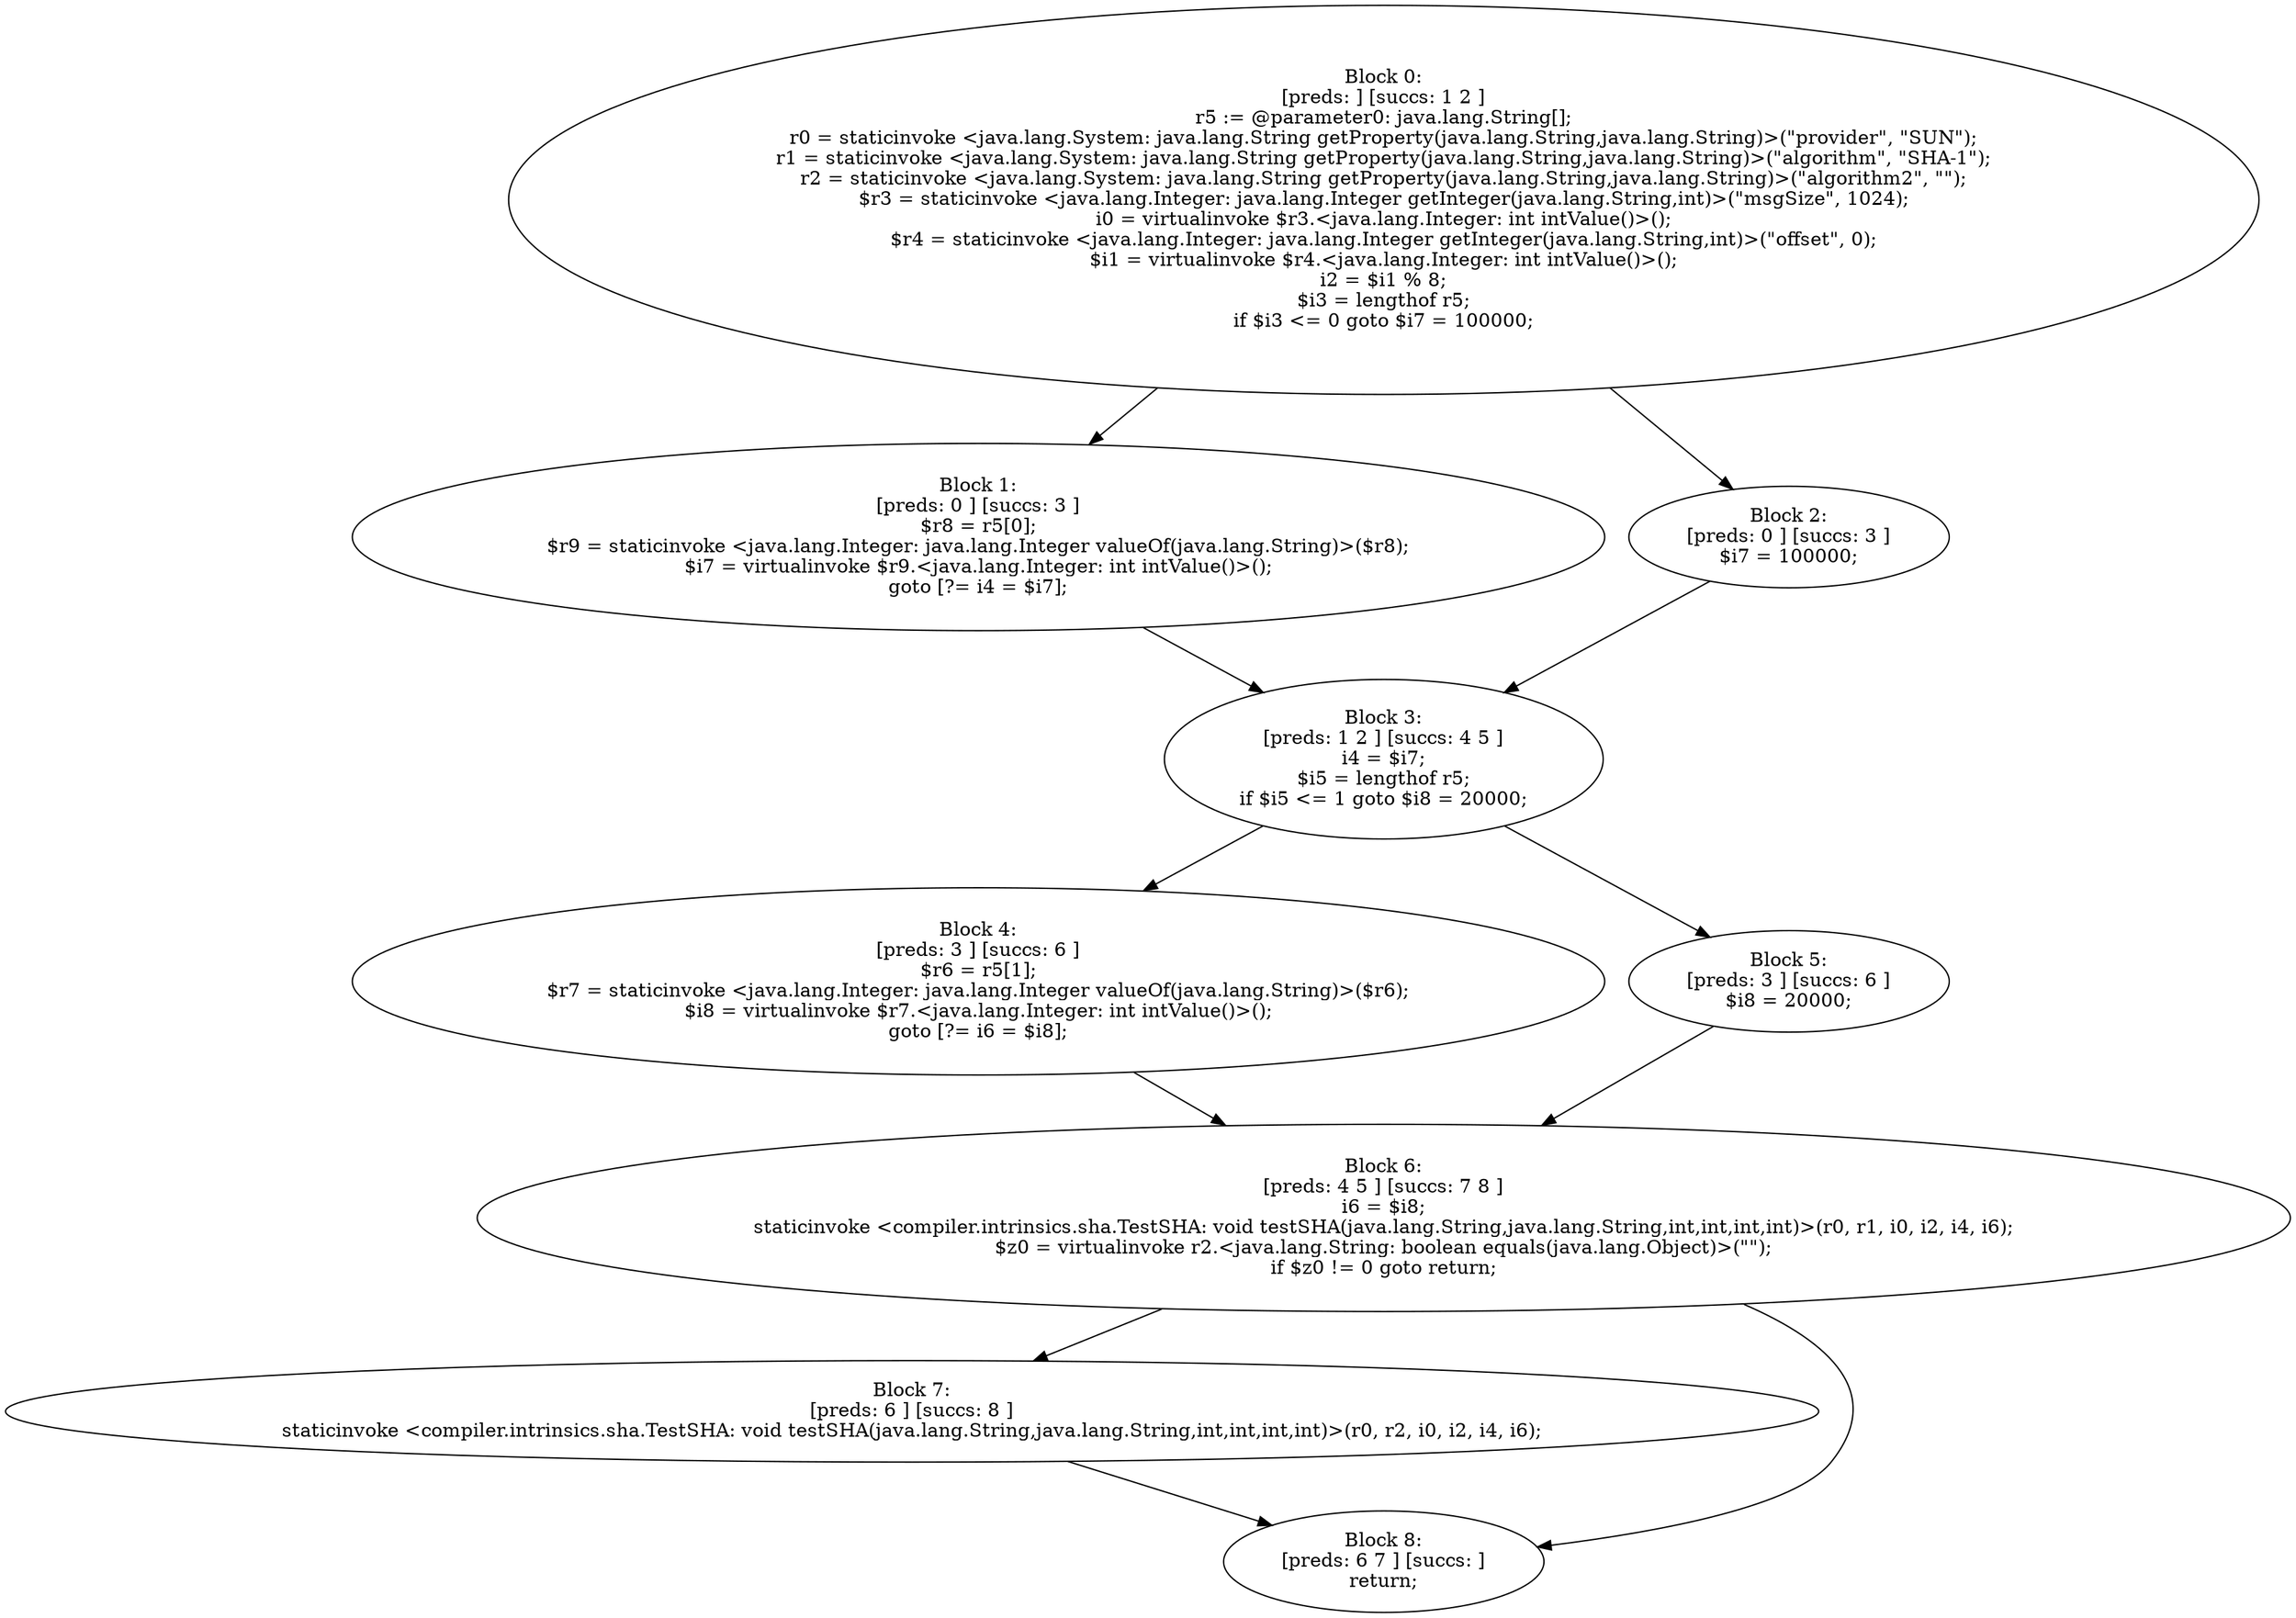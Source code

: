 digraph "unitGraph" {
    "Block 0:
[preds: ] [succs: 1 2 ]
r5 := @parameter0: java.lang.String[];
r0 = staticinvoke <java.lang.System: java.lang.String getProperty(java.lang.String,java.lang.String)>(\"provider\", \"SUN\");
r1 = staticinvoke <java.lang.System: java.lang.String getProperty(java.lang.String,java.lang.String)>(\"algorithm\", \"SHA-1\");
r2 = staticinvoke <java.lang.System: java.lang.String getProperty(java.lang.String,java.lang.String)>(\"algorithm2\", \"\");
$r3 = staticinvoke <java.lang.Integer: java.lang.Integer getInteger(java.lang.String,int)>(\"msgSize\", 1024);
i0 = virtualinvoke $r3.<java.lang.Integer: int intValue()>();
$r4 = staticinvoke <java.lang.Integer: java.lang.Integer getInteger(java.lang.String,int)>(\"offset\", 0);
$i1 = virtualinvoke $r4.<java.lang.Integer: int intValue()>();
i2 = $i1 % 8;
$i3 = lengthof r5;
if $i3 <= 0 goto $i7 = 100000;
"
    "Block 1:
[preds: 0 ] [succs: 3 ]
$r8 = r5[0];
$r9 = staticinvoke <java.lang.Integer: java.lang.Integer valueOf(java.lang.String)>($r8);
$i7 = virtualinvoke $r9.<java.lang.Integer: int intValue()>();
goto [?= i4 = $i7];
"
    "Block 2:
[preds: 0 ] [succs: 3 ]
$i7 = 100000;
"
    "Block 3:
[preds: 1 2 ] [succs: 4 5 ]
i4 = $i7;
$i5 = lengthof r5;
if $i5 <= 1 goto $i8 = 20000;
"
    "Block 4:
[preds: 3 ] [succs: 6 ]
$r6 = r5[1];
$r7 = staticinvoke <java.lang.Integer: java.lang.Integer valueOf(java.lang.String)>($r6);
$i8 = virtualinvoke $r7.<java.lang.Integer: int intValue()>();
goto [?= i6 = $i8];
"
    "Block 5:
[preds: 3 ] [succs: 6 ]
$i8 = 20000;
"
    "Block 6:
[preds: 4 5 ] [succs: 7 8 ]
i6 = $i8;
staticinvoke <compiler.intrinsics.sha.TestSHA: void testSHA(java.lang.String,java.lang.String,int,int,int,int)>(r0, r1, i0, i2, i4, i6);
$z0 = virtualinvoke r2.<java.lang.String: boolean equals(java.lang.Object)>(\"\");
if $z0 != 0 goto return;
"
    "Block 7:
[preds: 6 ] [succs: 8 ]
staticinvoke <compiler.intrinsics.sha.TestSHA: void testSHA(java.lang.String,java.lang.String,int,int,int,int)>(r0, r2, i0, i2, i4, i6);
"
    "Block 8:
[preds: 6 7 ] [succs: ]
return;
"
    "Block 0:
[preds: ] [succs: 1 2 ]
r5 := @parameter0: java.lang.String[];
r0 = staticinvoke <java.lang.System: java.lang.String getProperty(java.lang.String,java.lang.String)>(\"provider\", \"SUN\");
r1 = staticinvoke <java.lang.System: java.lang.String getProperty(java.lang.String,java.lang.String)>(\"algorithm\", \"SHA-1\");
r2 = staticinvoke <java.lang.System: java.lang.String getProperty(java.lang.String,java.lang.String)>(\"algorithm2\", \"\");
$r3 = staticinvoke <java.lang.Integer: java.lang.Integer getInteger(java.lang.String,int)>(\"msgSize\", 1024);
i0 = virtualinvoke $r3.<java.lang.Integer: int intValue()>();
$r4 = staticinvoke <java.lang.Integer: java.lang.Integer getInteger(java.lang.String,int)>(\"offset\", 0);
$i1 = virtualinvoke $r4.<java.lang.Integer: int intValue()>();
i2 = $i1 % 8;
$i3 = lengthof r5;
if $i3 <= 0 goto $i7 = 100000;
"->"Block 1:
[preds: 0 ] [succs: 3 ]
$r8 = r5[0];
$r9 = staticinvoke <java.lang.Integer: java.lang.Integer valueOf(java.lang.String)>($r8);
$i7 = virtualinvoke $r9.<java.lang.Integer: int intValue()>();
goto [?= i4 = $i7];
";
    "Block 0:
[preds: ] [succs: 1 2 ]
r5 := @parameter0: java.lang.String[];
r0 = staticinvoke <java.lang.System: java.lang.String getProperty(java.lang.String,java.lang.String)>(\"provider\", \"SUN\");
r1 = staticinvoke <java.lang.System: java.lang.String getProperty(java.lang.String,java.lang.String)>(\"algorithm\", \"SHA-1\");
r2 = staticinvoke <java.lang.System: java.lang.String getProperty(java.lang.String,java.lang.String)>(\"algorithm2\", \"\");
$r3 = staticinvoke <java.lang.Integer: java.lang.Integer getInteger(java.lang.String,int)>(\"msgSize\", 1024);
i0 = virtualinvoke $r3.<java.lang.Integer: int intValue()>();
$r4 = staticinvoke <java.lang.Integer: java.lang.Integer getInteger(java.lang.String,int)>(\"offset\", 0);
$i1 = virtualinvoke $r4.<java.lang.Integer: int intValue()>();
i2 = $i1 % 8;
$i3 = lengthof r5;
if $i3 <= 0 goto $i7 = 100000;
"->"Block 2:
[preds: 0 ] [succs: 3 ]
$i7 = 100000;
";
    "Block 1:
[preds: 0 ] [succs: 3 ]
$r8 = r5[0];
$r9 = staticinvoke <java.lang.Integer: java.lang.Integer valueOf(java.lang.String)>($r8);
$i7 = virtualinvoke $r9.<java.lang.Integer: int intValue()>();
goto [?= i4 = $i7];
"->"Block 3:
[preds: 1 2 ] [succs: 4 5 ]
i4 = $i7;
$i5 = lengthof r5;
if $i5 <= 1 goto $i8 = 20000;
";
    "Block 2:
[preds: 0 ] [succs: 3 ]
$i7 = 100000;
"->"Block 3:
[preds: 1 2 ] [succs: 4 5 ]
i4 = $i7;
$i5 = lengthof r5;
if $i5 <= 1 goto $i8 = 20000;
";
    "Block 3:
[preds: 1 2 ] [succs: 4 5 ]
i4 = $i7;
$i5 = lengthof r5;
if $i5 <= 1 goto $i8 = 20000;
"->"Block 4:
[preds: 3 ] [succs: 6 ]
$r6 = r5[1];
$r7 = staticinvoke <java.lang.Integer: java.lang.Integer valueOf(java.lang.String)>($r6);
$i8 = virtualinvoke $r7.<java.lang.Integer: int intValue()>();
goto [?= i6 = $i8];
";
    "Block 3:
[preds: 1 2 ] [succs: 4 5 ]
i4 = $i7;
$i5 = lengthof r5;
if $i5 <= 1 goto $i8 = 20000;
"->"Block 5:
[preds: 3 ] [succs: 6 ]
$i8 = 20000;
";
    "Block 4:
[preds: 3 ] [succs: 6 ]
$r6 = r5[1];
$r7 = staticinvoke <java.lang.Integer: java.lang.Integer valueOf(java.lang.String)>($r6);
$i8 = virtualinvoke $r7.<java.lang.Integer: int intValue()>();
goto [?= i6 = $i8];
"->"Block 6:
[preds: 4 5 ] [succs: 7 8 ]
i6 = $i8;
staticinvoke <compiler.intrinsics.sha.TestSHA: void testSHA(java.lang.String,java.lang.String,int,int,int,int)>(r0, r1, i0, i2, i4, i6);
$z0 = virtualinvoke r2.<java.lang.String: boolean equals(java.lang.Object)>(\"\");
if $z0 != 0 goto return;
";
    "Block 5:
[preds: 3 ] [succs: 6 ]
$i8 = 20000;
"->"Block 6:
[preds: 4 5 ] [succs: 7 8 ]
i6 = $i8;
staticinvoke <compiler.intrinsics.sha.TestSHA: void testSHA(java.lang.String,java.lang.String,int,int,int,int)>(r0, r1, i0, i2, i4, i6);
$z0 = virtualinvoke r2.<java.lang.String: boolean equals(java.lang.Object)>(\"\");
if $z0 != 0 goto return;
";
    "Block 6:
[preds: 4 5 ] [succs: 7 8 ]
i6 = $i8;
staticinvoke <compiler.intrinsics.sha.TestSHA: void testSHA(java.lang.String,java.lang.String,int,int,int,int)>(r0, r1, i0, i2, i4, i6);
$z0 = virtualinvoke r2.<java.lang.String: boolean equals(java.lang.Object)>(\"\");
if $z0 != 0 goto return;
"->"Block 7:
[preds: 6 ] [succs: 8 ]
staticinvoke <compiler.intrinsics.sha.TestSHA: void testSHA(java.lang.String,java.lang.String,int,int,int,int)>(r0, r2, i0, i2, i4, i6);
";
    "Block 6:
[preds: 4 5 ] [succs: 7 8 ]
i6 = $i8;
staticinvoke <compiler.intrinsics.sha.TestSHA: void testSHA(java.lang.String,java.lang.String,int,int,int,int)>(r0, r1, i0, i2, i4, i6);
$z0 = virtualinvoke r2.<java.lang.String: boolean equals(java.lang.Object)>(\"\");
if $z0 != 0 goto return;
"->"Block 8:
[preds: 6 7 ] [succs: ]
return;
";
    "Block 7:
[preds: 6 ] [succs: 8 ]
staticinvoke <compiler.intrinsics.sha.TestSHA: void testSHA(java.lang.String,java.lang.String,int,int,int,int)>(r0, r2, i0, i2, i4, i6);
"->"Block 8:
[preds: 6 7 ] [succs: ]
return;
";
}
